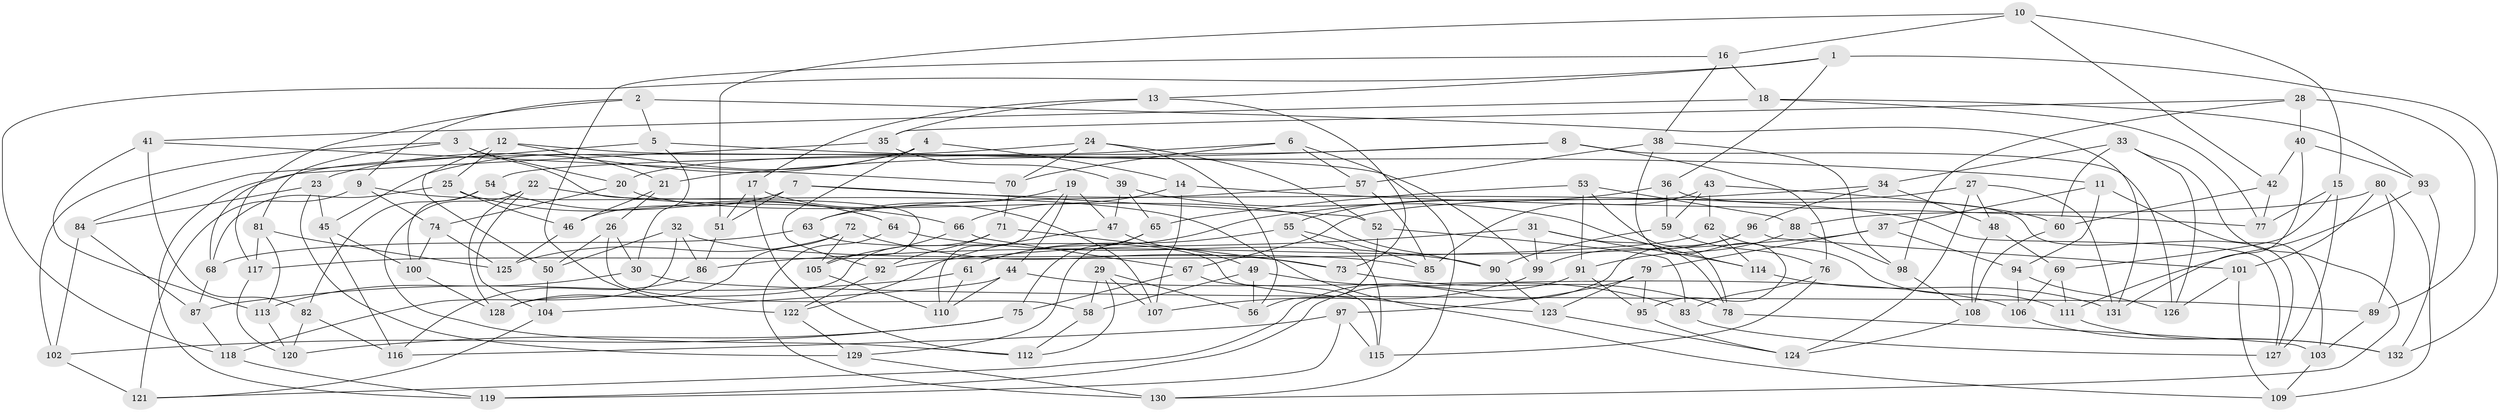 // coarse degree distribution, {10: 0.07547169811320754, 9: 0.1509433962264151, 4: 0.37735849056603776, 8: 0.07547169811320754, 6: 0.09433962264150944, 7: 0.03773584905660377, 11: 0.018867924528301886, 3: 0.16981132075471697}
// Generated by graph-tools (version 1.1) at 2025/54/03/04/25 22:54:03]
// undirected, 132 vertices, 264 edges
graph export_dot {
  node [color=gray90,style=filled];
  1;
  2;
  3;
  4;
  5;
  6;
  7;
  8;
  9;
  10;
  11;
  12;
  13;
  14;
  15;
  16;
  17;
  18;
  19;
  20;
  21;
  22;
  23;
  24;
  25;
  26;
  27;
  28;
  29;
  30;
  31;
  32;
  33;
  34;
  35;
  36;
  37;
  38;
  39;
  40;
  41;
  42;
  43;
  44;
  45;
  46;
  47;
  48;
  49;
  50;
  51;
  52;
  53;
  54;
  55;
  56;
  57;
  58;
  59;
  60;
  61;
  62;
  63;
  64;
  65;
  66;
  67;
  68;
  69;
  70;
  71;
  72;
  73;
  74;
  75;
  76;
  77;
  78;
  79;
  80;
  81;
  82;
  83;
  84;
  85;
  86;
  87;
  88;
  89;
  90;
  91;
  92;
  93;
  94;
  95;
  96;
  97;
  98;
  99;
  100;
  101;
  102;
  103;
  104;
  105;
  106;
  107;
  108;
  109;
  110;
  111;
  112;
  113;
  114;
  115;
  116;
  117;
  118;
  119;
  120;
  121;
  122;
  123;
  124;
  125;
  126;
  127;
  128;
  129;
  130;
  131;
  132;
  1 -- 132;
  1 -- 13;
  1 -- 118;
  1 -- 36;
  2 -- 5;
  2 -- 9;
  2 -- 117;
  2 -- 131;
  3 -- 20;
  3 -- 81;
  3 -- 102;
  3 -- 105;
  4 -- 23;
  4 -- 14;
  4 -- 92;
  4 -- 45;
  5 -- 30;
  5 -- 84;
  5 -- 11;
  6 -- 20;
  6 -- 70;
  6 -- 130;
  6 -- 57;
  7 -- 52;
  7 -- 127;
  7 -- 46;
  7 -- 51;
  8 -- 76;
  8 -- 54;
  8 -- 21;
  8 -- 126;
  9 -- 109;
  9 -- 121;
  9 -- 74;
  10 -- 42;
  10 -- 16;
  10 -- 51;
  10 -- 15;
  11 -- 94;
  11 -- 103;
  11 -- 37;
  12 -- 99;
  12 -- 21;
  12 -- 25;
  12 -- 50;
  13 -- 17;
  13 -- 35;
  13 -- 73;
  14 -- 77;
  14 -- 66;
  14 -- 107;
  15 -- 69;
  15 -- 127;
  15 -- 77;
  16 -- 18;
  16 -- 122;
  16 -- 38;
  17 -- 107;
  17 -- 51;
  17 -- 112;
  18 -- 77;
  18 -- 93;
  18 -- 41;
  19 -- 44;
  19 -- 110;
  19 -- 47;
  19 -- 63;
  20 -- 90;
  20 -- 74;
  21 -- 26;
  21 -- 46;
  22 -- 104;
  22 -- 112;
  22 -- 66;
  22 -- 128;
  23 -- 84;
  23 -- 45;
  23 -- 129;
  24 -- 70;
  24 -- 52;
  24 -- 119;
  24 -- 56;
  25 -- 68;
  25 -- 46;
  25 -- 64;
  26 -- 50;
  26 -- 58;
  26 -- 30;
  27 -- 67;
  27 -- 124;
  27 -- 48;
  27 -- 131;
  28 -- 35;
  28 -- 98;
  28 -- 40;
  28 -- 89;
  29 -- 112;
  29 -- 107;
  29 -- 56;
  29 -- 58;
  30 -- 89;
  30 -- 113;
  31 -- 78;
  31 -- 99;
  31 -- 92;
  31 -- 114;
  32 -- 85;
  32 -- 118;
  32 -- 50;
  32 -- 86;
  33 -- 60;
  33 -- 130;
  33 -- 126;
  33 -- 34;
  34 -- 61;
  34 -- 96;
  34 -- 48;
  35 -- 39;
  35 -- 68;
  36 -- 59;
  36 -- 55;
  36 -- 127;
  37 -- 86;
  37 -- 79;
  37 -- 94;
  38 -- 98;
  38 -- 95;
  38 -- 57;
  39 -- 47;
  39 -- 65;
  39 -- 114;
  40 -- 93;
  40 -- 42;
  40 -- 131;
  41 -- 113;
  41 -- 70;
  41 -- 82;
  42 -- 60;
  42 -- 77;
  43 -- 62;
  43 -- 59;
  43 -- 85;
  43 -- 60;
  44 -- 110;
  44 -- 104;
  44 -- 106;
  45 -- 116;
  45 -- 100;
  46 -- 125;
  47 -- 49;
  47 -- 122;
  48 -- 108;
  48 -- 69;
  49 -- 56;
  49 -- 83;
  49 -- 58;
  50 -- 104;
  51 -- 86;
  52 -- 56;
  52 -- 83;
  53 -- 91;
  53 -- 88;
  53 -- 65;
  53 -- 78;
  54 -- 100;
  54 -- 82;
  54 -- 64;
  55 -- 85;
  55 -- 61;
  55 -- 115;
  57 -- 85;
  57 -- 63;
  58 -- 112;
  59 -- 90;
  59 -- 76;
  60 -- 108;
  61 -- 110;
  61 -- 87;
  62 -- 111;
  62 -- 114;
  62 -- 117;
  63 -- 123;
  63 -- 68;
  64 -- 130;
  64 -- 90;
  65 -- 129;
  65 -- 75;
  66 -- 105;
  66 -- 67;
  67 -- 75;
  67 -- 115;
  68 -- 87;
  69 -- 106;
  69 -- 111;
  70 -- 71;
  71 -- 128;
  71 -- 73;
  71 -- 92;
  72 -- 73;
  72 -- 105;
  72 -- 128;
  72 -- 125;
  73 -- 78;
  74 -- 100;
  74 -- 125;
  75 -- 102;
  75 -- 120;
  76 -- 115;
  76 -- 83;
  78 -- 103;
  79 -- 123;
  79 -- 97;
  79 -- 95;
  80 -- 88;
  80 -- 89;
  80 -- 109;
  80 -- 101;
  81 -- 125;
  81 -- 117;
  81 -- 113;
  82 -- 120;
  82 -- 116;
  83 -- 127;
  84 -- 102;
  84 -- 87;
  86 -- 116;
  87 -- 118;
  88 -- 91;
  88 -- 98;
  89 -- 103;
  90 -- 123;
  91 -- 95;
  91 -- 121;
  92 -- 122;
  93 -- 111;
  93 -- 132;
  94 -- 126;
  94 -- 106;
  95 -- 124;
  96 -- 101;
  96 -- 119;
  96 -- 99;
  97 -- 115;
  97 -- 119;
  97 -- 116;
  98 -- 108;
  99 -- 107;
  100 -- 128;
  101 -- 109;
  101 -- 126;
  102 -- 121;
  103 -- 109;
  104 -- 121;
  105 -- 110;
  106 -- 132;
  108 -- 124;
  111 -- 132;
  113 -- 120;
  114 -- 131;
  117 -- 120;
  118 -- 119;
  122 -- 129;
  123 -- 124;
  129 -- 130;
}

